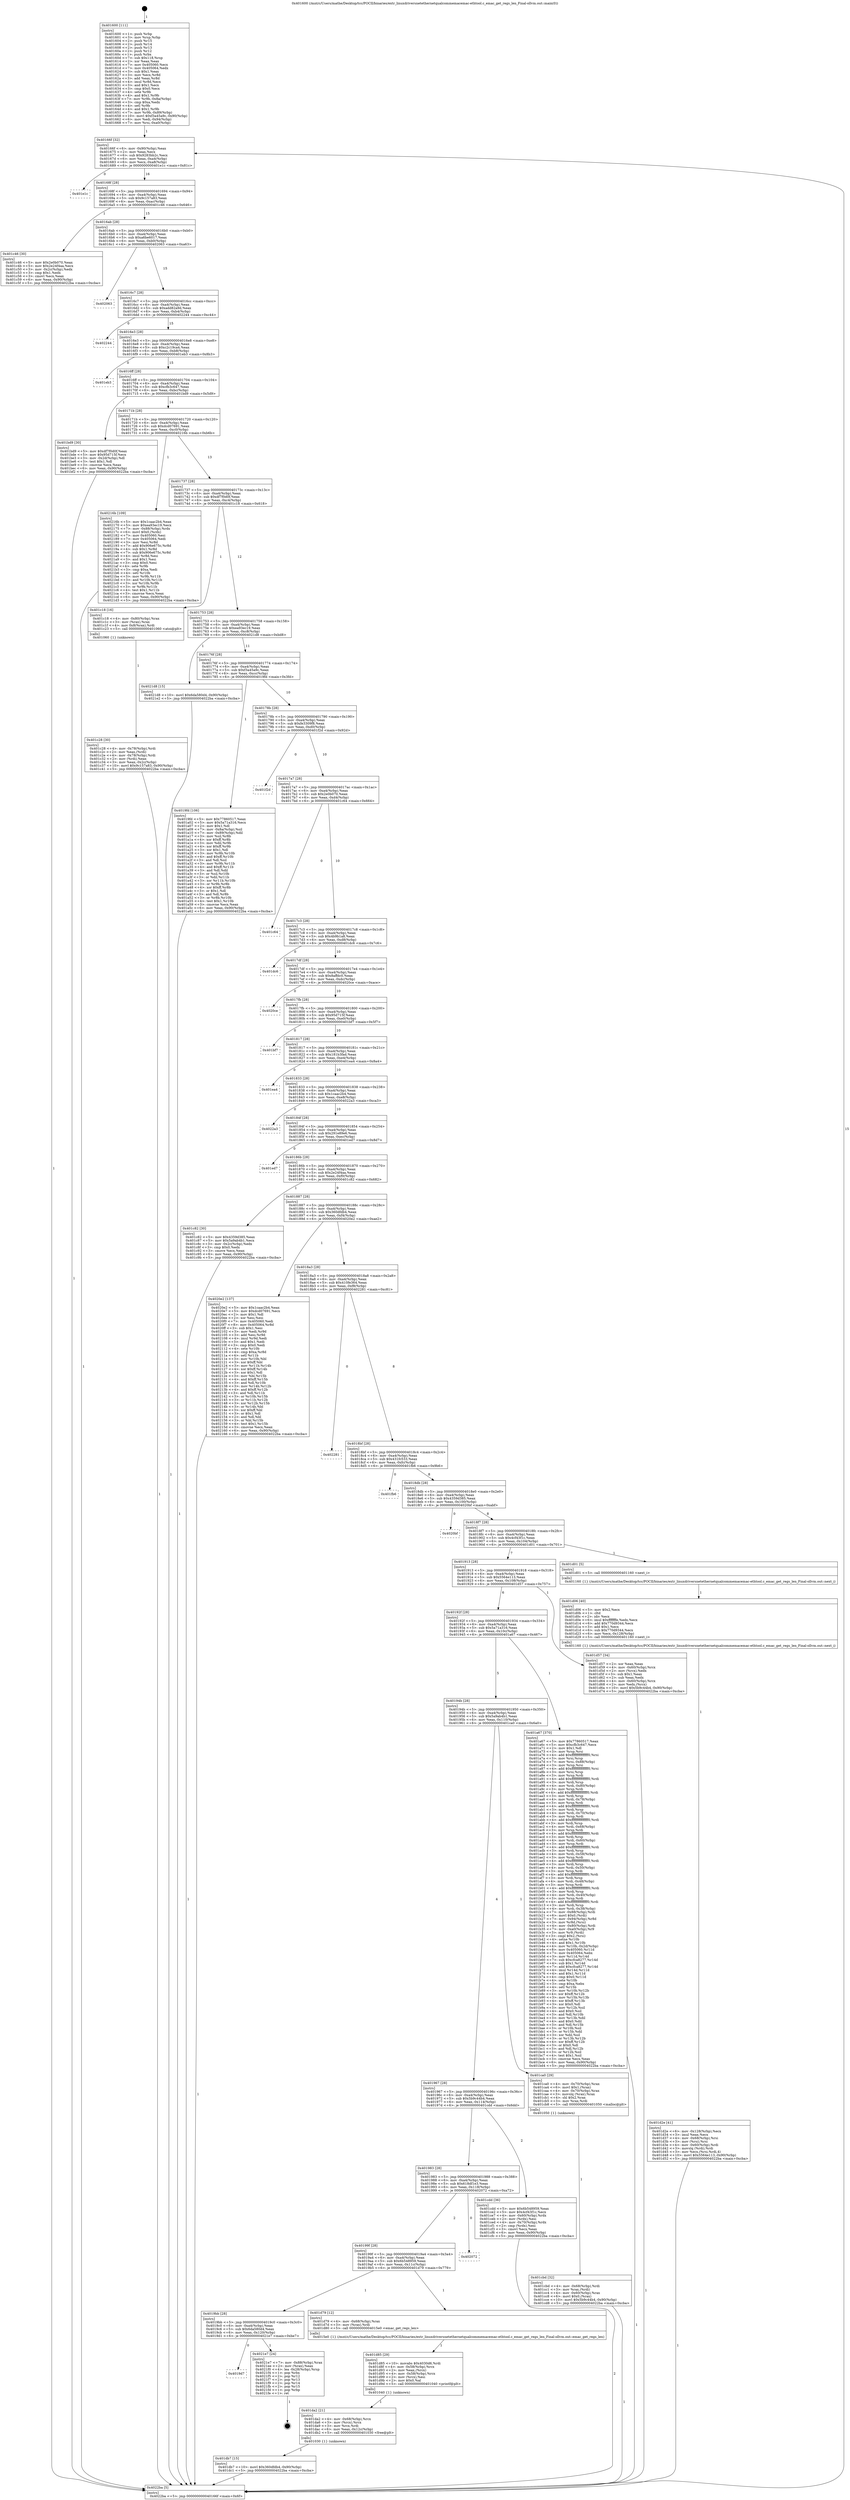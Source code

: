 digraph "0x401600" {
  label = "0x401600 (/mnt/c/Users/mathe/Desktop/tcc/POCII/binaries/extr_linuxdriversnetethernetqualcommemacemac-ethtool.c_emac_get_regs_len_Final-ollvm.out::main(0))"
  labelloc = "t"
  node[shape=record]

  Entry [label="",width=0.3,height=0.3,shape=circle,fillcolor=black,style=filled]
  "0x40166f" [label="{
     0x40166f [32]\l
     | [instrs]\l
     &nbsp;&nbsp;0x40166f \<+6\>: mov -0x90(%rbp),%eax\l
     &nbsp;&nbsp;0x401675 \<+2\>: mov %eax,%ecx\l
     &nbsp;&nbsp;0x401677 \<+6\>: sub $0x9283bb2c,%ecx\l
     &nbsp;&nbsp;0x40167d \<+6\>: mov %eax,-0xa4(%rbp)\l
     &nbsp;&nbsp;0x401683 \<+6\>: mov %ecx,-0xa8(%rbp)\l
     &nbsp;&nbsp;0x401689 \<+6\>: je 0000000000401e1c \<main+0x81c\>\l
  }"]
  "0x401e1c" [label="{
     0x401e1c\l
  }", style=dashed]
  "0x40168f" [label="{
     0x40168f [28]\l
     | [instrs]\l
     &nbsp;&nbsp;0x40168f \<+5\>: jmp 0000000000401694 \<main+0x94\>\l
     &nbsp;&nbsp;0x401694 \<+6\>: mov -0xa4(%rbp),%eax\l
     &nbsp;&nbsp;0x40169a \<+5\>: sub $0x9c157a83,%eax\l
     &nbsp;&nbsp;0x40169f \<+6\>: mov %eax,-0xac(%rbp)\l
     &nbsp;&nbsp;0x4016a5 \<+6\>: je 0000000000401c46 \<main+0x646\>\l
  }"]
  Exit [label="",width=0.3,height=0.3,shape=circle,fillcolor=black,style=filled,peripheries=2]
  "0x401c46" [label="{
     0x401c46 [30]\l
     | [instrs]\l
     &nbsp;&nbsp;0x401c46 \<+5\>: mov $0x2e0b070,%eax\l
     &nbsp;&nbsp;0x401c4b \<+5\>: mov $0x2e24f4aa,%ecx\l
     &nbsp;&nbsp;0x401c50 \<+3\>: mov -0x2c(%rbp),%edx\l
     &nbsp;&nbsp;0x401c53 \<+3\>: cmp $0x1,%edx\l
     &nbsp;&nbsp;0x401c56 \<+3\>: cmovl %ecx,%eax\l
     &nbsp;&nbsp;0x401c59 \<+6\>: mov %eax,-0x90(%rbp)\l
     &nbsp;&nbsp;0x401c5f \<+5\>: jmp 00000000004022ba \<main+0xcba\>\l
  }"]
  "0x4016ab" [label="{
     0x4016ab [28]\l
     | [instrs]\l
     &nbsp;&nbsp;0x4016ab \<+5\>: jmp 00000000004016b0 \<main+0xb0\>\l
     &nbsp;&nbsp;0x4016b0 \<+6\>: mov -0xa4(%rbp),%eax\l
     &nbsp;&nbsp;0x4016b6 \<+5\>: sub $0xa6be6017,%eax\l
     &nbsp;&nbsp;0x4016bb \<+6\>: mov %eax,-0xb0(%rbp)\l
     &nbsp;&nbsp;0x4016c1 \<+6\>: je 0000000000402063 \<main+0xa63\>\l
  }"]
  "0x4019d7" [label="{
     0x4019d7\l
  }", style=dashed]
  "0x402063" [label="{
     0x402063\l
  }", style=dashed]
  "0x4016c7" [label="{
     0x4016c7 [28]\l
     | [instrs]\l
     &nbsp;&nbsp;0x4016c7 \<+5\>: jmp 00000000004016cc \<main+0xcc\>\l
     &nbsp;&nbsp;0x4016cc \<+6\>: mov -0xa4(%rbp),%eax\l
     &nbsp;&nbsp;0x4016d2 \<+5\>: sub $0xadd82a9d,%eax\l
     &nbsp;&nbsp;0x4016d7 \<+6\>: mov %eax,-0xb4(%rbp)\l
     &nbsp;&nbsp;0x4016dd \<+6\>: je 0000000000402244 \<main+0xc44\>\l
  }"]
  "0x4021e7" [label="{
     0x4021e7 [24]\l
     | [instrs]\l
     &nbsp;&nbsp;0x4021e7 \<+7\>: mov -0x88(%rbp),%rax\l
     &nbsp;&nbsp;0x4021ee \<+2\>: mov (%rax),%eax\l
     &nbsp;&nbsp;0x4021f0 \<+4\>: lea -0x28(%rbp),%rsp\l
     &nbsp;&nbsp;0x4021f4 \<+1\>: pop %rbx\l
     &nbsp;&nbsp;0x4021f5 \<+2\>: pop %r12\l
     &nbsp;&nbsp;0x4021f7 \<+2\>: pop %r13\l
     &nbsp;&nbsp;0x4021f9 \<+2\>: pop %r14\l
     &nbsp;&nbsp;0x4021fb \<+2\>: pop %r15\l
     &nbsp;&nbsp;0x4021fd \<+1\>: pop %rbp\l
     &nbsp;&nbsp;0x4021fe \<+1\>: ret\l
  }"]
  "0x402244" [label="{
     0x402244\l
  }", style=dashed]
  "0x4016e3" [label="{
     0x4016e3 [28]\l
     | [instrs]\l
     &nbsp;&nbsp;0x4016e3 \<+5\>: jmp 00000000004016e8 \<main+0xe8\>\l
     &nbsp;&nbsp;0x4016e8 \<+6\>: mov -0xa4(%rbp),%eax\l
     &nbsp;&nbsp;0x4016ee \<+5\>: sub $0xc2c19ca4,%eax\l
     &nbsp;&nbsp;0x4016f3 \<+6\>: mov %eax,-0xb8(%rbp)\l
     &nbsp;&nbsp;0x4016f9 \<+6\>: je 0000000000401eb3 \<main+0x8b3\>\l
  }"]
  "0x401db7" [label="{
     0x401db7 [15]\l
     | [instrs]\l
     &nbsp;&nbsp;0x401db7 \<+10\>: movl $0x360dfdb4,-0x90(%rbp)\l
     &nbsp;&nbsp;0x401dc1 \<+5\>: jmp 00000000004022ba \<main+0xcba\>\l
  }"]
  "0x401eb3" [label="{
     0x401eb3\l
  }", style=dashed]
  "0x4016ff" [label="{
     0x4016ff [28]\l
     | [instrs]\l
     &nbsp;&nbsp;0x4016ff \<+5\>: jmp 0000000000401704 \<main+0x104\>\l
     &nbsp;&nbsp;0x401704 \<+6\>: mov -0xa4(%rbp),%eax\l
     &nbsp;&nbsp;0x40170a \<+5\>: sub $0xcfb3c647,%eax\l
     &nbsp;&nbsp;0x40170f \<+6\>: mov %eax,-0xbc(%rbp)\l
     &nbsp;&nbsp;0x401715 \<+6\>: je 0000000000401bd9 \<main+0x5d9\>\l
  }"]
  "0x401da2" [label="{
     0x401da2 [21]\l
     | [instrs]\l
     &nbsp;&nbsp;0x401da2 \<+4\>: mov -0x68(%rbp),%rcx\l
     &nbsp;&nbsp;0x401da6 \<+3\>: mov (%rcx),%rcx\l
     &nbsp;&nbsp;0x401da9 \<+3\>: mov %rcx,%rdi\l
     &nbsp;&nbsp;0x401dac \<+6\>: mov %eax,-0x12c(%rbp)\l
     &nbsp;&nbsp;0x401db2 \<+5\>: call 0000000000401030 \<free@plt\>\l
     | [calls]\l
     &nbsp;&nbsp;0x401030 \{1\} (unknown)\l
  }"]
  "0x401bd9" [label="{
     0x401bd9 [30]\l
     | [instrs]\l
     &nbsp;&nbsp;0x401bd9 \<+5\>: mov $0xdf7f0d0f,%eax\l
     &nbsp;&nbsp;0x401bde \<+5\>: mov $0x95d715f,%ecx\l
     &nbsp;&nbsp;0x401be3 \<+3\>: mov -0x2d(%rbp),%dl\l
     &nbsp;&nbsp;0x401be6 \<+3\>: test $0x1,%dl\l
     &nbsp;&nbsp;0x401be9 \<+3\>: cmovne %ecx,%eax\l
     &nbsp;&nbsp;0x401bec \<+6\>: mov %eax,-0x90(%rbp)\l
     &nbsp;&nbsp;0x401bf2 \<+5\>: jmp 00000000004022ba \<main+0xcba\>\l
  }"]
  "0x40171b" [label="{
     0x40171b [28]\l
     | [instrs]\l
     &nbsp;&nbsp;0x40171b \<+5\>: jmp 0000000000401720 \<main+0x120\>\l
     &nbsp;&nbsp;0x401720 \<+6\>: mov -0xa4(%rbp),%eax\l
     &nbsp;&nbsp;0x401726 \<+5\>: sub $0xdcd07691,%eax\l
     &nbsp;&nbsp;0x40172b \<+6\>: mov %eax,-0xc0(%rbp)\l
     &nbsp;&nbsp;0x401731 \<+6\>: je 000000000040216b \<main+0xb6b\>\l
  }"]
  "0x401d85" [label="{
     0x401d85 [29]\l
     | [instrs]\l
     &nbsp;&nbsp;0x401d85 \<+10\>: movabs $0x4030d6,%rdi\l
     &nbsp;&nbsp;0x401d8f \<+4\>: mov -0x58(%rbp),%rcx\l
     &nbsp;&nbsp;0x401d93 \<+2\>: mov %eax,(%rcx)\l
     &nbsp;&nbsp;0x401d95 \<+4\>: mov -0x58(%rbp),%rcx\l
     &nbsp;&nbsp;0x401d99 \<+2\>: mov (%rcx),%esi\l
     &nbsp;&nbsp;0x401d9b \<+2\>: mov $0x0,%al\l
     &nbsp;&nbsp;0x401d9d \<+5\>: call 0000000000401040 \<printf@plt\>\l
     | [calls]\l
     &nbsp;&nbsp;0x401040 \{1\} (unknown)\l
  }"]
  "0x40216b" [label="{
     0x40216b [109]\l
     | [instrs]\l
     &nbsp;&nbsp;0x40216b \<+5\>: mov $0x1caac2b4,%eax\l
     &nbsp;&nbsp;0x402170 \<+5\>: mov $0xea93ec19,%ecx\l
     &nbsp;&nbsp;0x402175 \<+7\>: mov -0x88(%rbp),%rdx\l
     &nbsp;&nbsp;0x40217c \<+6\>: movl $0x0,(%rdx)\l
     &nbsp;&nbsp;0x402182 \<+7\>: mov 0x405060,%esi\l
     &nbsp;&nbsp;0x402189 \<+7\>: mov 0x405064,%edi\l
     &nbsp;&nbsp;0x402190 \<+3\>: mov %esi,%r8d\l
     &nbsp;&nbsp;0x402193 \<+7\>: add $0x906e675c,%r8d\l
     &nbsp;&nbsp;0x40219a \<+4\>: sub $0x1,%r8d\l
     &nbsp;&nbsp;0x40219e \<+7\>: sub $0x906e675c,%r8d\l
     &nbsp;&nbsp;0x4021a5 \<+4\>: imul %r8d,%esi\l
     &nbsp;&nbsp;0x4021a9 \<+3\>: and $0x1,%esi\l
     &nbsp;&nbsp;0x4021ac \<+3\>: cmp $0x0,%esi\l
     &nbsp;&nbsp;0x4021af \<+4\>: sete %r9b\l
     &nbsp;&nbsp;0x4021b3 \<+3\>: cmp $0xa,%edi\l
     &nbsp;&nbsp;0x4021b6 \<+4\>: setl %r10b\l
     &nbsp;&nbsp;0x4021ba \<+3\>: mov %r9b,%r11b\l
     &nbsp;&nbsp;0x4021bd \<+3\>: and %r10b,%r11b\l
     &nbsp;&nbsp;0x4021c0 \<+3\>: xor %r10b,%r9b\l
     &nbsp;&nbsp;0x4021c3 \<+3\>: or %r9b,%r11b\l
     &nbsp;&nbsp;0x4021c6 \<+4\>: test $0x1,%r11b\l
     &nbsp;&nbsp;0x4021ca \<+3\>: cmovne %ecx,%eax\l
     &nbsp;&nbsp;0x4021cd \<+6\>: mov %eax,-0x90(%rbp)\l
     &nbsp;&nbsp;0x4021d3 \<+5\>: jmp 00000000004022ba \<main+0xcba\>\l
  }"]
  "0x401737" [label="{
     0x401737 [28]\l
     | [instrs]\l
     &nbsp;&nbsp;0x401737 \<+5\>: jmp 000000000040173c \<main+0x13c\>\l
     &nbsp;&nbsp;0x40173c \<+6\>: mov -0xa4(%rbp),%eax\l
     &nbsp;&nbsp;0x401742 \<+5\>: sub $0xdf7f0d0f,%eax\l
     &nbsp;&nbsp;0x401747 \<+6\>: mov %eax,-0xc4(%rbp)\l
     &nbsp;&nbsp;0x40174d \<+6\>: je 0000000000401c18 \<main+0x618\>\l
  }"]
  "0x4019bb" [label="{
     0x4019bb [28]\l
     | [instrs]\l
     &nbsp;&nbsp;0x4019bb \<+5\>: jmp 00000000004019c0 \<main+0x3c0\>\l
     &nbsp;&nbsp;0x4019c0 \<+6\>: mov -0xa4(%rbp),%eax\l
     &nbsp;&nbsp;0x4019c6 \<+5\>: sub $0x6da580d4,%eax\l
     &nbsp;&nbsp;0x4019cb \<+6\>: mov %eax,-0x120(%rbp)\l
     &nbsp;&nbsp;0x4019d1 \<+6\>: je 00000000004021e7 \<main+0xbe7\>\l
  }"]
  "0x401c18" [label="{
     0x401c18 [16]\l
     | [instrs]\l
     &nbsp;&nbsp;0x401c18 \<+4\>: mov -0x80(%rbp),%rax\l
     &nbsp;&nbsp;0x401c1c \<+3\>: mov (%rax),%rax\l
     &nbsp;&nbsp;0x401c1f \<+4\>: mov 0x8(%rax),%rdi\l
     &nbsp;&nbsp;0x401c23 \<+5\>: call 0000000000401060 \<atoi@plt\>\l
     | [calls]\l
     &nbsp;&nbsp;0x401060 \{1\} (unknown)\l
  }"]
  "0x401753" [label="{
     0x401753 [28]\l
     | [instrs]\l
     &nbsp;&nbsp;0x401753 \<+5\>: jmp 0000000000401758 \<main+0x158\>\l
     &nbsp;&nbsp;0x401758 \<+6\>: mov -0xa4(%rbp),%eax\l
     &nbsp;&nbsp;0x40175e \<+5\>: sub $0xea93ec19,%eax\l
     &nbsp;&nbsp;0x401763 \<+6\>: mov %eax,-0xc8(%rbp)\l
     &nbsp;&nbsp;0x401769 \<+6\>: je 00000000004021d8 \<main+0xbd8\>\l
  }"]
  "0x401d79" [label="{
     0x401d79 [12]\l
     | [instrs]\l
     &nbsp;&nbsp;0x401d79 \<+4\>: mov -0x68(%rbp),%rax\l
     &nbsp;&nbsp;0x401d7d \<+3\>: mov (%rax),%rdi\l
     &nbsp;&nbsp;0x401d80 \<+5\>: call 00000000004015e0 \<emac_get_regs_len\>\l
     | [calls]\l
     &nbsp;&nbsp;0x4015e0 \{1\} (/mnt/c/Users/mathe/Desktop/tcc/POCII/binaries/extr_linuxdriversnetethernetqualcommemacemac-ethtool.c_emac_get_regs_len_Final-ollvm.out::emac_get_regs_len)\l
  }"]
  "0x4021d8" [label="{
     0x4021d8 [15]\l
     | [instrs]\l
     &nbsp;&nbsp;0x4021d8 \<+10\>: movl $0x6da580d4,-0x90(%rbp)\l
     &nbsp;&nbsp;0x4021e2 \<+5\>: jmp 00000000004022ba \<main+0xcba\>\l
  }"]
  "0x40176f" [label="{
     0x40176f [28]\l
     | [instrs]\l
     &nbsp;&nbsp;0x40176f \<+5\>: jmp 0000000000401774 \<main+0x174\>\l
     &nbsp;&nbsp;0x401774 \<+6\>: mov -0xa4(%rbp),%eax\l
     &nbsp;&nbsp;0x40177a \<+5\>: sub $0xf3a45a9c,%eax\l
     &nbsp;&nbsp;0x40177f \<+6\>: mov %eax,-0xcc(%rbp)\l
     &nbsp;&nbsp;0x401785 \<+6\>: je 00000000004019fd \<main+0x3fd\>\l
  }"]
  "0x40199f" [label="{
     0x40199f [28]\l
     | [instrs]\l
     &nbsp;&nbsp;0x40199f \<+5\>: jmp 00000000004019a4 \<main+0x3a4\>\l
     &nbsp;&nbsp;0x4019a4 \<+6\>: mov -0xa4(%rbp),%eax\l
     &nbsp;&nbsp;0x4019aa \<+5\>: sub $0x6b548959,%eax\l
     &nbsp;&nbsp;0x4019af \<+6\>: mov %eax,-0x11c(%rbp)\l
     &nbsp;&nbsp;0x4019b5 \<+6\>: je 0000000000401d79 \<main+0x779\>\l
  }"]
  "0x4019fd" [label="{
     0x4019fd [106]\l
     | [instrs]\l
     &nbsp;&nbsp;0x4019fd \<+5\>: mov $0x77860517,%eax\l
     &nbsp;&nbsp;0x401a02 \<+5\>: mov $0x5a71a316,%ecx\l
     &nbsp;&nbsp;0x401a07 \<+2\>: mov $0x1,%dl\l
     &nbsp;&nbsp;0x401a09 \<+7\>: mov -0x8a(%rbp),%sil\l
     &nbsp;&nbsp;0x401a10 \<+7\>: mov -0x89(%rbp),%dil\l
     &nbsp;&nbsp;0x401a17 \<+3\>: mov %sil,%r8b\l
     &nbsp;&nbsp;0x401a1a \<+4\>: xor $0xff,%r8b\l
     &nbsp;&nbsp;0x401a1e \<+3\>: mov %dil,%r9b\l
     &nbsp;&nbsp;0x401a21 \<+4\>: xor $0xff,%r9b\l
     &nbsp;&nbsp;0x401a25 \<+3\>: xor $0x1,%dl\l
     &nbsp;&nbsp;0x401a28 \<+3\>: mov %r8b,%r10b\l
     &nbsp;&nbsp;0x401a2b \<+4\>: and $0xff,%r10b\l
     &nbsp;&nbsp;0x401a2f \<+3\>: and %dl,%sil\l
     &nbsp;&nbsp;0x401a32 \<+3\>: mov %r9b,%r11b\l
     &nbsp;&nbsp;0x401a35 \<+4\>: and $0xff,%r11b\l
     &nbsp;&nbsp;0x401a39 \<+3\>: and %dl,%dil\l
     &nbsp;&nbsp;0x401a3c \<+3\>: or %sil,%r10b\l
     &nbsp;&nbsp;0x401a3f \<+3\>: or %dil,%r11b\l
     &nbsp;&nbsp;0x401a42 \<+3\>: xor %r11b,%r10b\l
     &nbsp;&nbsp;0x401a45 \<+3\>: or %r9b,%r8b\l
     &nbsp;&nbsp;0x401a48 \<+4\>: xor $0xff,%r8b\l
     &nbsp;&nbsp;0x401a4c \<+3\>: or $0x1,%dl\l
     &nbsp;&nbsp;0x401a4f \<+3\>: and %dl,%r8b\l
     &nbsp;&nbsp;0x401a52 \<+3\>: or %r8b,%r10b\l
     &nbsp;&nbsp;0x401a55 \<+4\>: test $0x1,%r10b\l
     &nbsp;&nbsp;0x401a59 \<+3\>: cmovne %ecx,%eax\l
     &nbsp;&nbsp;0x401a5c \<+6\>: mov %eax,-0x90(%rbp)\l
     &nbsp;&nbsp;0x401a62 \<+5\>: jmp 00000000004022ba \<main+0xcba\>\l
  }"]
  "0x40178b" [label="{
     0x40178b [28]\l
     | [instrs]\l
     &nbsp;&nbsp;0x40178b \<+5\>: jmp 0000000000401790 \<main+0x190\>\l
     &nbsp;&nbsp;0x401790 \<+6\>: mov -0xa4(%rbp),%eax\l
     &nbsp;&nbsp;0x401796 \<+5\>: sub $0xfe3309f8,%eax\l
     &nbsp;&nbsp;0x40179b \<+6\>: mov %eax,-0xd0(%rbp)\l
     &nbsp;&nbsp;0x4017a1 \<+6\>: je 0000000000401f2d \<main+0x92d\>\l
  }"]
  "0x4022ba" [label="{
     0x4022ba [5]\l
     | [instrs]\l
     &nbsp;&nbsp;0x4022ba \<+5\>: jmp 000000000040166f \<main+0x6f\>\l
  }"]
  "0x401600" [label="{
     0x401600 [111]\l
     | [instrs]\l
     &nbsp;&nbsp;0x401600 \<+1\>: push %rbp\l
     &nbsp;&nbsp;0x401601 \<+3\>: mov %rsp,%rbp\l
     &nbsp;&nbsp;0x401604 \<+2\>: push %r15\l
     &nbsp;&nbsp;0x401606 \<+2\>: push %r14\l
     &nbsp;&nbsp;0x401608 \<+2\>: push %r13\l
     &nbsp;&nbsp;0x40160a \<+2\>: push %r12\l
     &nbsp;&nbsp;0x40160c \<+1\>: push %rbx\l
     &nbsp;&nbsp;0x40160d \<+7\>: sub $0x118,%rsp\l
     &nbsp;&nbsp;0x401614 \<+2\>: xor %eax,%eax\l
     &nbsp;&nbsp;0x401616 \<+7\>: mov 0x405060,%ecx\l
     &nbsp;&nbsp;0x40161d \<+7\>: mov 0x405064,%edx\l
     &nbsp;&nbsp;0x401624 \<+3\>: sub $0x1,%eax\l
     &nbsp;&nbsp;0x401627 \<+3\>: mov %ecx,%r8d\l
     &nbsp;&nbsp;0x40162a \<+3\>: add %eax,%r8d\l
     &nbsp;&nbsp;0x40162d \<+4\>: imul %r8d,%ecx\l
     &nbsp;&nbsp;0x401631 \<+3\>: and $0x1,%ecx\l
     &nbsp;&nbsp;0x401634 \<+3\>: cmp $0x0,%ecx\l
     &nbsp;&nbsp;0x401637 \<+4\>: sete %r9b\l
     &nbsp;&nbsp;0x40163b \<+4\>: and $0x1,%r9b\l
     &nbsp;&nbsp;0x40163f \<+7\>: mov %r9b,-0x8a(%rbp)\l
     &nbsp;&nbsp;0x401646 \<+3\>: cmp $0xa,%edx\l
     &nbsp;&nbsp;0x401649 \<+4\>: setl %r9b\l
     &nbsp;&nbsp;0x40164d \<+4\>: and $0x1,%r9b\l
     &nbsp;&nbsp;0x401651 \<+7\>: mov %r9b,-0x89(%rbp)\l
     &nbsp;&nbsp;0x401658 \<+10\>: movl $0xf3a45a9c,-0x90(%rbp)\l
     &nbsp;&nbsp;0x401662 \<+6\>: mov %edi,-0x94(%rbp)\l
     &nbsp;&nbsp;0x401668 \<+7\>: mov %rsi,-0xa0(%rbp)\l
  }"]
  "0x402072" [label="{
     0x402072\l
  }", style=dashed]
  "0x401f2d" [label="{
     0x401f2d\l
  }", style=dashed]
  "0x4017a7" [label="{
     0x4017a7 [28]\l
     | [instrs]\l
     &nbsp;&nbsp;0x4017a7 \<+5\>: jmp 00000000004017ac \<main+0x1ac\>\l
     &nbsp;&nbsp;0x4017ac \<+6\>: mov -0xa4(%rbp),%eax\l
     &nbsp;&nbsp;0x4017b2 \<+5\>: sub $0x2e0b070,%eax\l
     &nbsp;&nbsp;0x4017b7 \<+6\>: mov %eax,-0xd4(%rbp)\l
     &nbsp;&nbsp;0x4017bd \<+6\>: je 0000000000401c64 \<main+0x664\>\l
  }"]
  "0x401d2e" [label="{
     0x401d2e [41]\l
     | [instrs]\l
     &nbsp;&nbsp;0x401d2e \<+6\>: mov -0x128(%rbp),%ecx\l
     &nbsp;&nbsp;0x401d34 \<+3\>: imul %eax,%ecx\l
     &nbsp;&nbsp;0x401d37 \<+4\>: mov -0x68(%rbp),%rsi\l
     &nbsp;&nbsp;0x401d3b \<+3\>: mov (%rsi),%rsi\l
     &nbsp;&nbsp;0x401d3e \<+4\>: mov -0x60(%rbp),%rdi\l
     &nbsp;&nbsp;0x401d42 \<+3\>: movslq (%rdi),%rdi\l
     &nbsp;&nbsp;0x401d45 \<+3\>: mov %ecx,(%rsi,%rdi,4)\l
     &nbsp;&nbsp;0x401d48 \<+10\>: movl $0x5564e113,-0x90(%rbp)\l
     &nbsp;&nbsp;0x401d52 \<+5\>: jmp 00000000004022ba \<main+0xcba\>\l
  }"]
  "0x401c64" [label="{
     0x401c64\l
  }", style=dashed]
  "0x4017c3" [label="{
     0x4017c3 [28]\l
     | [instrs]\l
     &nbsp;&nbsp;0x4017c3 \<+5\>: jmp 00000000004017c8 \<main+0x1c8\>\l
     &nbsp;&nbsp;0x4017c8 \<+6\>: mov -0xa4(%rbp),%eax\l
     &nbsp;&nbsp;0x4017ce \<+5\>: sub $0x4b9b1a8,%eax\l
     &nbsp;&nbsp;0x4017d3 \<+6\>: mov %eax,-0xd8(%rbp)\l
     &nbsp;&nbsp;0x4017d9 \<+6\>: je 0000000000401dc6 \<main+0x7c6\>\l
  }"]
  "0x401d06" [label="{
     0x401d06 [40]\l
     | [instrs]\l
     &nbsp;&nbsp;0x401d06 \<+5\>: mov $0x2,%ecx\l
     &nbsp;&nbsp;0x401d0b \<+1\>: cltd\l
     &nbsp;&nbsp;0x401d0c \<+2\>: idiv %ecx\l
     &nbsp;&nbsp;0x401d0e \<+6\>: imul $0xfffffffe,%edx,%ecx\l
     &nbsp;&nbsp;0x401d14 \<+6\>: add $0x770d9344,%ecx\l
     &nbsp;&nbsp;0x401d1a \<+3\>: add $0x1,%ecx\l
     &nbsp;&nbsp;0x401d1d \<+6\>: sub $0x770d9344,%ecx\l
     &nbsp;&nbsp;0x401d23 \<+6\>: mov %ecx,-0x128(%rbp)\l
     &nbsp;&nbsp;0x401d29 \<+5\>: call 0000000000401160 \<next_i\>\l
     | [calls]\l
     &nbsp;&nbsp;0x401160 \{1\} (/mnt/c/Users/mathe/Desktop/tcc/POCII/binaries/extr_linuxdriversnetethernetqualcommemacemac-ethtool.c_emac_get_regs_len_Final-ollvm.out::next_i)\l
  }"]
  "0x401dc6" [label="{
     0x401dc6\l
  }", style=dashed]
  "0x4017df" [label="{
     0x4017df [28]\l
     | [instrs]\l
     &nbsp;&nbsp;0x4017df \<+5\>: jmp 00000000004017e4 \<main+0x1e4\>\l
     &nbsp;&nbsp;0x4017e4 \<+6\>: mov -0xa4(%rbp),%eax\l
     &nbsp;&nbsp;0x4017ea \<+5\>: sub $0x8affdc0,%eax\l
     &nbsp;&nbsp;0x4017ef \<+6\>: mov %eax,-0xdc(%rbp)\l
     &nbsp;&nbsp;0x4017f5 \<+6\>: je 00000000004020ce \<main+0xace\>\l
  }"]
  "0x401983" [label="{
     0x401983 [28]\l
     | [instrs]\l
     &nbsp;&nbsp;0x401983 \<+5\>: jmp 0000000000401988 \<main+0x388\>\l
     &nbsp;&nbsp;0x401988 \<+6\>: mov -0xa4(%rbp),%eax\l
     &nbsp;&nbsp;0x40198e \<+5\>: sub $0x618df1e3,%eax\l
     &nbsp;&nbsp;0x401993 \<+6\>: mov %eax,-0x118(%rbp)\l
     &nbsp;&nbsp;0x401999 \<+6\>: je 0000000000402072 \<main+0xa72\>\l
  }"]
  "0x4020ce" [label="{
     0x4020ce\l
  }", style=dashed]
  "0x4017fb" [label="{
     0x4017fb [28]\l
     | [instrs]\l
     &nbsp;&nbsp;0x4017fb \<+5\>: jmp 0000000000401800 \<main+0x200\>\l
     &nbsp;&nbsp;0x401800 \<+6\>: mov -0xa4(%rbp),%eax\l
     &nbsp;&nbsp;0x401806 \<+5\>: sub $0x95d715f,%eax\l
     &nbsp;&nbsp;0x40180b \<+6\>: mov %eax,-0xe0(%rbp)\l
     &nbsp;&nbsp;0x401811 \<+6\>: je 0000000000401bf7 \<main+0x5f7\>\l
  }"]
  "0x401cdd" [label="{
     0x401cdd [36]\l
     | [instrs]\l
     &nbsp;&nbsp;0x401cdd \<+5\>: mov $0x6b548959,%eax\l
     &nbsp;&nbsp;0x401ce2 \<+5\>: mov $0x4cf43f1c,%ecx\l
     &nbsp;&nbsp;0x401ce7 \<+4\>: mov -0x60(%rbp),%rdx\l
     &nbsp;&nbsp;0x401ceb \<+2\>: mov (%rdx),%esi\l
     &nbsp;&nbsp;0x401ced \<+4\>: mov -0x70(%rbp),%rdx\l
     &nbsp;&nbsp;0x401cf1 \<+2\>: cmp (%rdx),%esi\l
     &nbsp;&nbsp;0x401cf3 \<+3\>: cmovl %ecx,%eax\l
     &nbsp;&nbsp;0x401cf6 \<+6\>: mov %eax,-0x90(%rbp)\l
     &nbsp;&nbsp;0x401cfc \<+5\>: jmp 00000000004022ba \<main+0xcba\>\l
  }"]
  "0x401bf7" [label="{
     0x401bf7\l
  }", style=dashed]
  "0x401817" [label="{
     0x401817 [28]\l
     | [instrs]\l
     &nbsp;&nbsp;0x401817 \<+5\>: jmp 000000000040181c \<main+0x21c\>\l
     &nbsp;&nbsp;0x40181c \<+6\>: mov -0xa4(%rbp),%eax\l
     &nbsp;&nbsp;0x401822 \<+5\>: sub $0x181b3fad,%eax\l
     &nbsp;&nbsp;0x401827 \<+6\>: mov %eax,-0xe4(%rbp)\l
     &nbsp;&nbsp;0x40182d \<+6\>: je 0000000000401ea4 \<main+0x8a4\>\l
  }"]
  "0x401cbd" [label="{
     0x401cbd [32]\l
     | [instrs]\l
     &nbsp;&nbsp;0x401cbd \<+4\>: mov -0x68(%rbp),%rdi\l
     &nbsp;&nbsp;0x401cc1 \<+3\>: mov %rax,(%rdi)\l
     &nbsp;&nbsp;0x401cc4 \<+4\>: mov -0x60(%rbp),%rax\l
     &nbsp;&nbsp;0x401cc8 \<+6\>: movl $0x0,(%rax)\l
     &nbsp;&nbsp;0x401cce \<+10\>: movl $0x5b9c44b4,-0x90(%rbp)\l
     &nbsp;&nbsp;0x401cd8 \<+5\>: jmp 00000000004022ba \<main+0xcba\>\l
  }"]
  "0x401ea4" [label="{
     0x401ea4\l
  }", style=dashed]
  "0x401833" [label="{
     0x401833 [28]\l
     | [instrs]\l
     &nbsp;&nbsp;0x401833 \<+5\>: jmp 0000000000401838 \<main+0x238\>\l
     &nbsp;&nbsp;0x401838 \<+6\>: mov -0xa4(%rbp),%eax\l
     &nbsp;&nbsp;0x40183e \<+5\>: sub $0x1caac2b4,%eax\l
     &nbsp;&nbsp;0x401843 \<+6\>: mov %eax,-0xe8(%rbp)\l
     &nbsp;&nbsp;0x401849 \<+6\>: je 00000000004022a3 \<main+0xca3\>\l
  }"]
  "0x401967" [label="{
     0x401967 [28]\l
     | [instrs]\l
     &nbsp;&nbsp;0x401967 \<+5\>: jmp 000000000040196c \<main+0x36c\>\l
     &nbsp;&nbsp;0x40196c \<+6\>: mov -0xa4(%rbp),%eax\l
     &nbsp;&nbsp;0x401972 \<+5\>: sub $0x5b9c44b4,%eax\l
     &nbsp;&nbsp;0x401977 \<+6\>: mov %eax,-0x114(%rbp)\l
     &nbsp;&nbsp;0x40197d \<+6\>: je 0000000000401cdd \<main+0x6dd\>\l
  }"]
  "0x4022a3" [label="{
     0x4022a3\l
  }", style=dashed]
  "0x40184f" [label="{
     0x40184f [28]\l
     | [instrs]\l
     &nbsp;&nbsp;0x40184f \<+5\>: jmp 0000000000401854 \<main+0x254\>\l
     &nbsp;&nbsp;0x401854 \<+6\>: mov -0xa4(%rbp),%eax\l
     &nbsp;&nbsp;0x40185a \<+5\>: sub $0x291e89e6,%eax\l
     &nbsp;&nbsp;0x40185f \<+6\>: mov %eax,-0xec(%rbp)\l
     &nbsp;&nbsp;0x401865 \<+6\>: je 0000000000401ed7 \<main+0x8d7\>\l
  }"]
  "0x401ca0" [label="{
     0x401ca0 [29]\l
     | [instrs]\l
     &nbsp;&nbsp;0x401ca0 \<+4\>: mov -0x70(%rbp),%rax\l
     &nbsp;&nbsp;0x401ca4 \<+6\>: movl $0x1,(%rax)\l
     &nbsp;&nbsp;0x401caa \<+4\>: mov -0x70(%rbp),%rax\l
     &nbsp;&nbsp;0x401cae \<+3\>: movslq (%rax),%rax\l
     &nbsp;&nbsp;0x401cb1 \<+4\>: shl $0x2,%rax\l
     &nbsp;&nbsp;0x401cb5 \<+3\>: mov %rax,%rdi\l
     &nbsp;&nbsp;0x401cb8 \<+5\>: call 0000000000401050 \<malloc@plt\>\l
     | [calls]\l
     &nbsp;&nbsp;0x401050 \{1\} (unknown)\l
  }"]
  "0x401ed7" [label="{
     0x401ed7\l
  }", style=dashed]
  "0x40186b" [label="{
     0x40186b [28]\l
     | [instrs]\l
     &nbsp;&nbsp;0x40186b \<+5\>: jmp 0000000000401870 \<main+0x270\>\l
     &nbsp;&nbsp;0x401870 \<+6\>: mov -0xa4(%rbp),%eax\l
     &nbsp;&nbsp;0x401876 \<+5\>: sub $0x2e24f4aa,%eax\l
     &nbsp;&nbsp;0x40187b \<+6\>: mov %eax,-0xf0(%rbp)\l
     &nbsp;&nbsp;0x401881 \<+6\>: je 0000000000401c82 \<main+0x682\>\l
  }"]
  "0x401c28" [label="{
     0x401c28 [30]\l
     | [instrs]\l
     &nbsp;&nbsp;0x401c28 \<+4\>: mov -0x78(%rbp),%rdi\l
     &nbsp;&nbsp;0x401c2c \<+2\>: mov %eax,(%rdi)\l
     &nbsp;&nbsp;0x401c2e \<+4\>: mov -0x78(%rbp),%rdi\l
     &nbsp;&nbsp;0x401c32 \<+2\>: mov (%rdi),%eax\l
     &nbsp;&nbsp;0x401c34 \<+3\>: mov %eax,-0x2c(%rbp)\l
     &nbsp;&nbsp;0x401c37 \<+10\>: movl $0x9c157a83,-0x90(%rbp)\l
     &nbsp;&nbsp;0x401c41 \<+5\>: jmp 00000000004022ba \<main+0xcba\>\l
  }"]
  "0x401c82" [label="{
     0x401c82 [30]\l
     | [instrs]\l
     &nbsp;&nbsp;0x401c82 \<+5\>: mov $0x4359d385,%eax\l
     &nbsp;&nbsp;0x401c87 \<+5\>: mov $0x5a9ab4b1,%ecx\l
     &nbsp;&nbsp;0x401c8c \<+3\>: mov -0x2c(%rbp),%edx\l
     &nbsp;&nbsp;0x401c8f \<+3\>: cmp $0x0,%edx\l
     &nbsp;&nbsp;0x401c92 \<+3\>: cmove %ecx,%eax\l
     &nbsp;&nbsp;0x401c95 \<+6\>: mov %eax,-0x90(%rbp)\l
     &nbsp;&nbsp;0x401c9b \<+5\>: jmp 00000000004022ba \<main+0xcba\>\l
  }"]
  "0x401887" [label="{
     0x401887 [28]\l
     | [instrs]\l
     &nbsp;&nbsp;0x401887 \<+5\>: jmp 000000000040188c \<main+0x28c\>\l
     &nbsp;&nbsp;0x40188c \<+6\>: mov -0xa4(%rbp),%eax\l
     &nbsp;&nbsp;0x401892 \<+5\>: sub $0x360dfdb4,%eax\l
     &nbsp;&nbsp;0x401897 \<+6\>: mov %eax,-0xf4(%rbp)\l
     &nbsp;&nbsp;0x40189d \<+6\>: je 00000000004020e2 \<main+0xae2\>\l
  }"]
  "0x40194b" [label="{
     0x40194b [28]\l
     | [instrs]\l
     &nbsp;&nbsp;0x40194b \<+5\>: jmp 0000000000401950 \<main+0x350\>\l
     &nbsp;&nbsp;0x401950 \<+6\>: mov -0xa4(%rbp),%eax\l
     &nbsp;&nbsp;0x401956 \<+5\>: sub $0x5a9ab4b1,%eax\l
     &nbsp;&nbsp;0x40195b \<+6\>: mov %eax,-0x110(%rbp)\l
     &nbsp;&nbsp;0x401961 \<+6\>: je 0000000000401ca0 \<main+0x6a0\>\l
  }"]
  "0x4020e2" [label="{
     0x4020e2 [137]\l
     | [instrs]\l
     &nbsp;&nbsp;0x4020e2 \<+5\>: mov $0x1caac2b4,%eax\l
     &nbsp;&nbsp;0x4020e7 \<+5\>: mov $0xdcd07691,%ecx\l
     &nbsp;&nbsp;0x4020ec \<+2\>: mov $0x1,%dl\l
     &nbsp;&nbsp;0x4020ee \<+2\>: xor %esi,%esi\l
     &nbsp;&nbsp;0x4020f0 \<+7\>: mov 0x405060,%edi\l
     &nbsp;&nbsp;0x4020f7 \<+8\>: mov 0x405064,%r8d\l
     &nbsp;&nbsp;0x4020ff \<+3\>: sub $0x1,%esi\l
     &nbsp;&nbsp;0x402102 \<+3\>: mov %edi,%r9d\l
     &nbsp;&nbsp;0x402105 \<+3\>: add %esi,%r9d\l
     &nbsp;&nbsp;0x402108 \<+4\>: imul %r9d,%edi\l
     &nbsp;&nbsp;0x40210c \<+3\>: and $0x1,%edi\l
     &nbsp;&nbsp;0x40210f \<+3\>: cmp $0x0,%edi\l
     &nbsp;&nbsp;0x402112 \<+4\>: sete %r10b\l
     &nbsp;&nbsp;0x402116 \<+4\>: cmp $0xa,%r8d\l
     &nbsp;&nbsp;0x40211a \<+4\>: setl %r11b\l
     &nbsp;&nbsp;0x40211e \<+3\>: mov %r10b,%bl\l
     &nbsp;&nbsp;0x402121 \<+3\>: xor $0xff,%bl\l
     &nbsp;&nbsp;0x402124 \<+3\>: mov %r11b,%r14b\l
     &nbsp;&nbsp;0x402127 \<+4\>: xor $0xff,%r14b\l
     &nbsp;&nbsp;0x40212b \<+3\>: xor $0x1,%dl\l
     &nbsp;&nbsp;0x40212e \<+3\>: mov %bl,%r15b\l
     &nbsp;&nbsp;0x402131 \<+4\>: and $0xff,%r15b\l
     &nbsp;&nbsp;0x402135 \<+3\>: and %dl,%r10b\l
     &nbsp;&nbsp;0x402138 \<+3\>: mov %r14b,%r12b\l
     &nbsp;&nbsp;0x40213b \<+4\>: and $0xff,%r12b\l
     &nbsp;&nbsp;0x40213f \<+3\>: and %dl,%r11b\l
     &nbsp;&nbsp;0x402142 \<+3\>: or %r10b,%r15b\l
     &nbsp;&nbsp;0x402145 \<+3\>: or %r11b,%r12b\l
     &nbsp;&nbsp;0x402148 \<+3\>: xor %r12b,%r15b\l
     &nbsp;&nbsp;0x40214b \<+3\>: or %r14b,%bl\l
     &nbsp;&nbsp;0x40214e \<+3\>: xor $0xff,%bl\l
     &nbsp;&nbsp;0x402151 \<+3\>: or $0x1,%dl\l
     &nbsp;&nbsp;0x402154 \<+2\>: and %dl,%bl\l
     &nbsp;&nbsp;0x402156 \<+3\>: or %bl,%r15b\l
     &nbsp;&nbsp;0x402159 \<+4\>: test $0x1,%r15b\l
     &nbsp;&nbsp;0x40215d \<+3\>: cmovne %ecx,%eax\l
     &nbsp;&nbsp;0x402160 \<+6\>: mov %eax,-0x90(%rbp)\l
     &nbsp;&nbsp;0x402166 \<+5\>: jmp 00000000004022ba \<main+0xcba\>\l
  }"]
  "0x4018a3" [label="{
     0x4018a3 [28]\l
     | [instrs]\l
     &nbsp;&nbsp;0x4018a3 \<+5\>: jmp 00000000004018a8 \<main+0x2a8\>\l
     &nbsp;&nbsp;0x4018a8 \<+6\>: mov -0xa4(%rbp),%eax\l
     &nbsp;&nbsp;0x4018ae \<+5\>: sub $0x410fe364,%eax\l
     &nbsp;&nbsp;0x4018b3 \<+6\>: mov %eax,-0xf8(%rbp)\l
     &nbsp;&nbsp;0x4018b9 \<+6\>: je 0000000000402281 \<main+0xc81\>\l
  }"]
  "0x401a67" [label="{
     0x401a67 [370]\l
     | [instrs]\l
     &nbsp;&nbsp;0x401a67 \<+5\>: mov $0x77860517,%eax\l
     &nbsp;&nbsp;0x401a6c \<+5\>: mov $0xcfb3c647,%ecx\l
     &nbsp;&nbsp;0x401a71 \<+2\>: mov $0x1,%dl\l
     &nbsp;&nbsp;0x401a73 \<+3\>: mov %rsp,%rsi\l
     &nbsp;&nbsp;0x401a76 \<+4\>: add $0xfffffffffffffff0,%rsi\l
     &nbsp;&nbsp;0x401a7a \<+3\>: mov %rsi,%rsp\l
     &nbsp;&nbsp;0x401a7d \<+7\>: mov %rsi,-0x88(%rbp)\l
     &nbsp;&nbsp;0x401a84 \<+3\>: mov %rsp,%rsi\l
     &nbsp;&nbsp;0x401a87 \<+4\>: add $0xfffffffffffffff0,%rsi\l
     &nbsp;&nbsp;0x401a8b \<+3\>: mov %rsi,%rsp\l
     &nbsp;&nbsp;0x401a8e \<+3\>: mov %rsp,%rdi\l
     &nbsp;&nbsp;0x401a91 \<+4\>: add $0xfffffffffffffff0,%rdi\l
     &nbsp;&nbsp;0x401a95 \<+3\>: mov %rdi,%rsp\l
     &nbsp;&nbsp;0x401a98 \<+4\>: mov %rdi,-0x80(%rbp)\l
     &nbsp;&nbsp;0x401a9c \<+3\>: mov %rsp,%rdi\l
     &nbsp;&nbsp;0x401a9f \<+4\>: add $0xfffffffffffffff0,%rdi\l
     &nbsp;&nbsp;0x401aa3 \<+3\>: mov %rdi,%rsp\l
     &nbsp;&nbsp;0x401aa6 \<+4\>: mov %rdi,-0x78(%rbp)\l
     &nbsp;&nbsp;0x401aaa \<+3\>: mov %rsp,%rdi\l
     &nbsp;&nbsp;0x401aad \<+4\>: add $0xfffffffffffffff0,%rdi\l
     &nbsp;&nbsp;0x401ab1 \<+3\>: mov %rdi,%rsp\l
     &nbsp;&nbsp;0x401ab4 \<+4\>: mov %rdi,-0x70(%rbp)\l
     &nbsp;&nbsp;0x401ab8 \<+3\>: mov %rsp,%rdi\l
     &nbsp;&nbsp;0x401abb \<+4\>: add $0xfffffffffffffff0,%rdi\l
     &nbsp;&nbsp;0x401abf \<+3\>: mov %rdi,%rsp\l
     &nbsp;&nbsp;0x401ac2 \<+4\>: mov %rdi,-0x68(%rbp)\l
     &nbsp;&nbsp;0x401ac6 \<+3\>: mov %rsp,%rdi\l
     &nbsp;&nbsp;0x401ac9 \<+4\>: add $0xfffffffffffffff0,%rdi\l
     &nbsp;&nbsp;0x401acd \<+3\>: mov %rdi,%rsp\l
     &nbsp;&nbsp;0x401ad0 \<+4\>: mov %rdi,-0x60(%rbp)\l
     &nbsp;&nbsp;0x401ad4 \<+3\>: mov %rsp,%rdi\l
     &nbsp;&nbsp;0x401ad7 \<+4\>: add $0xfffffffffffffff0,%rdi\l
     &nbsp;&nbsp;0x401adb \<+3\>: mov %rdi,%rsp\l
     &nbsp;&nbsp;0x401ade \<+4\>: mov %rdi,-0x58(%rbp)\l
     &nbsp;&nbsp;0x401ae2 \<+3\>: mov %rsp,%rdi\l
     &nbsp;&nbsp;0x401ae5 \<+4\>: add $0xfffffffffffffff0,%rdi\l
     &nbsp;&nbsp;0x401ae9 \<+3\>: mov %rdi,%rsp\l
     &nbsp;&nbsp;0x401aec \<+4\>: mov %rdi,-0x50(%rbp)\l
     &nbsp;&nbsp;0x401af0 \<+3\>: mov %rsp,%rdi\l
     &nbsp;&nbsp;0x401af3 \<+4\>: add $0xfffffffffffffff0,%rdi\l
     &nbsp;&nbsp;0x401af7 \<+3\>: mov %rdi,%rsp\l
     &nbsp;&nbsp;0x401afa \<+4\>: mov %rdi,-0x48(%rbp)\l
     &nbsp;&nbsp;0x401afe \<+3\>: mov %rsp,%rdi\l
     &nbsp;&nbsp;0x401b01 \<+4\>: add $0xfffffffffffffff0,%rdi\l
     &nbsp;&nbsp;0x401b05 \<+3\>: mov %rdi,%rsp\l
     &nbsp;&nbsp;0x401b08 \<+4\>: mov %rdi,-0x40(%rbp)\l
     &nbsp;&nbsp;0x401b0c \<+3\>: mov %rsp,%rdi\l
     &nbsp;&nbsp;0x401b0f \<+4\>: add $0xfffffffffffffff0,%rdi\l
     &nbsp;&nbsp;0x401b13 \<+3\>: mov %rdi,%rsp\l
     &nbsp;&nbsp;0x401b16 \<+4\>: mov %rdi,-0x38(%rbp)\l
     &nbsp;&nbsp;0x401b1a \<+7\>: mov -0x88(%rbp),%rdi\l
     &nbsp;&nbsp;0x401b21 \<+6\>: movl $0x0,(%rdi)\l
     &nbsp;&nbsp;0x401b27 \<+7\>: mov -0x94(%rbp),%r8d\l
     &nbsp;&nbsp;0x401b2e \<+3\>: mov %r8d,(%rsi)\l
     &nbsp;&nbsp;0x401b31 \<+4\>: mov -0x80(%rbp),%rdi\l
     &nbsp;&nbsp;0x401b35 \<+7\>: mov -0xa0(%rbp),%r9\l
     &nbsp;&nbsp;0x401b3c \<+3\>: mov %r9,(%rdi)\l
     &nbsp;&nbsp;0x401b3f \<+3\>: cmpl $0x2,(%rsi)\l
     &nbsp;&nbsp;0x401b42 \<+4\>: setne %r10b\l
     &nbsp;&nbsp;0x401b46 \<+4\>: and $0x1,%r10b\l
     &nbsp;&nbsp;0x401b4a \<+4\>: mov %r10b,-0x2d(%rbp)\l
     &nbsp;&nbsp;0x401b4e \<+8\>: mov 0x405060,%r11d\l
     &nbsp;&nbsp;0x401b56 \<+7\>: mov 0x405064,%ebx\l
     &nbsp;&nbsp;0x401b5d \<+3\>: mov %r11d,%r14d\l
     &nbsp;&nbsp;0x401b60 \<+7\>: sub $0xcfca8277,%r14d\l
     &nbsp;&nbsp;0x401b67 \<+4\>: sub $0x1,%r14d\l
     &nbsp;&nbsp;0x401b6b \<+7\>: add $0xcfca8277,%r14d\l
     &nbsp;&nbsp;0x401b72 \<+4\>: imul %r14d,%r11d\l
     &nbsp;&nbsp;0x401b76 \<+4\>: and $0x1,%r11d\l
     &nbsp;&nbsp;0x401b7a \<+4\>: cmp $0x0,%r11d\l
     &nbsp;&nbsp;0x401b7e \<+4\>: sete %r10b\l
     &nbsp;&nbsp;0x401b82 \<+3\>: cmp $0xa,%ebx\l
     &nbsp;&nbsp;0x401b85 \<+4\>: setl %r15b\l
     &nbsp;&nbsp;0x401b89 \<+3\>: mov %r10b,%r12b\l
     &nbsp;&nbsp;0x401b8c \<+4\>: xor $0xff,%r12b\l
     &nbsp;&nbsp;0x401b90 \<+3\>: mov %r15b,%r13b\l
     &nbsp;&nbsp;0x401b93 \<+4\>: xor $0xff,%r13b\l
     &nbsp;&nbsp;0x401b97 \<+3\>: xor $0x0,%dl\l
     &nbsp;&nbsp;0x401b9a \<+3\>: mov %r12b,%sil\l
     &nbsp;&nbsp;0x401b9d \<+4\>: and $0x0,%sil\l
     &nbsp;&nbsp;0x401ba1 \<+3\>: and %dl,%r10b\l
     &nbsp;&nbsp;0x401ba4 \<+3\>: mov %r13b,%dil\l
     &nbsp;&nbsp;0x401ba7 \<+4\>: and $0x0,%dil\l
     &nbsp;&nbsp;0x401bab \<+3\>: and %dl,%r15b\l
     &nbsp;&nbsp;0x401bae \<+3\>: or %r10b,%sil\l
     &nbsp;&nbsp;0x401bb1 \<+3\>: or %r15b,%dil\l
     &nbsp;&nbsp;0x401bb4 \<+3\>: xor %dil,%sil\l
     &nbsp;&nbsp;0x401bb7 \<+3\>: or %r13b,%r12b\l
     &nbsp;&nbsp;0x401bba \<+4\>: xor $0xff,%r12b\l
     &nbsp;&nbsp;0x401bbe \<+3\>: or $0x0,%dl\l
     &nbsp;&nbsp;0x401bc1 \<+3\>: and %dl,%r12b\l
     &nbsp;&nbsp;0x401bc4 \<+3\>: or %r12b,%sil\l
     &nbsp;&nbsp;0x401bc7 \<+4\>: test $0x1,%sil\l
     &nbsp;&nbsp;0x401bcb \<+3\>: cmovne %ecx,%eax\l
     &nbsp;&nbsp;0x401bce \<+6\>: mov %eax,-0x90(%rbp)\l
     &nbsp;&nbsp;0x401bd4 \<+5\>: jmp 00000000004022ba \<main+0xcba\>\l
  }"]
  "0x402281" [label="{
     0x402281\l
  }", style=dashed]
  "0x4018bf" [label="{
     0x4018bf [28]\l
     | [instrs]\l
     &nbsp;&nbsp;0x4018bf \<+5\>: jmp 00000000004018c4 \<main+0x2c4\>\l
     &nbsp;&nbsp;0x4018c4 \<+6\>: mov -0xa4(%rbp),%eax\l
     &nbsp;&nbsp;0x4018ca \<+5\>: sub $0x431fc533,%eax\l
     &nbsp;&nbsp;0x4018cf \<+6\>: mov %eax,-0xfc(%rbp)\l
     &nbsp;&nbsp;0x4018d5 \<+6\>: je 0000000000401fb6 \<main+0x9b6\>\l
  }"]
  "0x40192f" [label="{
     0x40192f [28]\l
     | [instrs]\l
     &nbsp;&nbsp;0x40192f \<+5\>: jmp 0000000000401934 \<main+0x334\>\l
     &nbsp;&nbsp;0x401934 \<+6\>: mov -0xa4(%rbp),%eax\l
     &nbsp;&nbsp;0x40193a \<+5\>: sub $0x5a71a316,%eax\l
     &nbsp;&nbsp;0x40193f \<+6\>: mov %eax,-0x10c(%rbp)\l
     &nbsp;&nbsp;0x401945 \<+6\>: je 0000000000401a67 \<main+0x467\>\l
  }"]
  "0x401fb6" [label="{
     0x401fb6\l
  }", style=dashed]
  "0x4018db" [label="{
     0x4018db [28]\l
     | [instrs]\l
     &nbsp;&nbsp;0x4018db \<+5\>: jmp 00000000004018e0 \<main+0x2e0\>\l
     &nbsp;&nbsp;0x4018e0 \<+6\>: mov -0xa4(%rbp),%eax\l
     &nbsp;&nbsp;0x4018e6 \<+5\>: sub $0x4359d385,%eax\l
     &nbsp;&nbsp;0x4018eb \<+6\>: mov %eax,-0x100(%rbp)\l
     &nbsp;&nbsp;0x4018f1 \<+6\>: je 00000000004020bf \<main+0xabf\>\l
  }"]
  "0x401d57" [label="{
     0x401d57 [34]\l
     | [instrs]\l
     &nbsp;&nbsp;0x401d57 \<+2\>: xor %eax,%eax\l
     &nbsp;&nbsp;0x401d59 \<+4\>: mov -0x60(%rbp),%rcx\l
     &nbsp;&nbsp;0x401d5d \<+2\>: mov (%rcx),%edx\l
     &nbsp;&nbsp;0x401d5f \<+3\>: sub $0x1,%eax\l
     &nbsp;&nbsp;0x401d62 \<+2\>: sub %eax,%edx\l
     &nbsp;&nbsp;0x401d64 \<+4\>: mov -0x60(%rbp),%rcx\l
     &nbsp;&nbsp;0x401d68 \<+2\>: mov %edx,(%rcx)\l
     &nbsp;&nbsp;0x401d6a \<+10\>: movl $0x5b9c44b4,-0x90(%rbp)\l
     &nbsp;&nbsp;0x401d74 \<+5\>: jmp 00000000004022ba \<main+0xcba\>\l
  }"]
  "0x4020bf" [label="{
     0x4020bf\l
  }", style=dashed]
  "0x4018f7" [label="{
     0x4018f7 [28]\l
     | [instrs]\l
     &nbsp;&nbsp;0x4018f7 \<+5\>: jmp 00000000004018fc \<main+0x2fc\>\l
     &nbsp;&nbsp;0x4018fc \<+6\>: mov -0xa4(%rbp),%eax\l
     &nbsp;&nbsp;0x401902 \<+5\>: sub $0x4cf43f1c,%eax\l
     &nbsp;&nbsp;0x401907 \<+6\>: mov %eax,-0x104(%rbp)\l
     &nbsp;&nbsp;0x40190d \<+6\>: je 0000000000401d01 \<main+0x701\>\l
  }"]
  "0x401913" [label="{
     0x401913 [28]\l
     | [instrs]\l
     &nbsp;&nbsp;0x401913 \<+5\>: jmp 0000000000401918 \<main+0x318\>\l
     &nbsp;&nbsp;0x401918 \<+6\>: mov -0xa4(%rbp),%eax\l
     &nbsp;&nbsp;0x40191e \<+5\>: sub $0x5564e113,%eax\l
     &nbsp;&nbsp;0x401923 \<+6\>: mov %eax,-0x108(%rbp)\l
     &nbsp;&nbsp;0x401929 \<+6\>: je 0000000000401d57 \<main+0x757\>\l
  }"]
  "0x401d01" [label="{
     0x401d01 [5]\l
     | [instrs]\l
     &nbsp;&nbsp;0x401d01 \<+5\>: call 0000000000401160 \<next_i\>\l
     | [calls]\l
     &nbsp;&nbsp;0x401160 \{1\} (/mnt/c/Users/mathe/Desktop/tcc/POCII/binaries/extr_linuxdriversnetethernetqualcommemacemac-ethtool.c_emac_get_regs_len_Final-ollvm.out::next_i)\l
  }"]
  Entry -> "0x401600" [label=" 1"]
  "0x40166f" -> "0x401e1c" [label=" 0"]
  "0x40166f" -> "0x40168f" [label=" 16"]
  "0x4021e7" -> Exit [label=" 1"]
  "0x40168f" -> "0x401c46" [label=" 1"]
  "0x40168f" -> "0x4016ab" [label=" 15"]
  "0x4019bb" -> "0x4019d7" [label=" 0"]
  "0x4016ab" -> "0x402063" [label=" 0"]
  "0x4016ab" -> "0x4016c7" [label=" 15"]
  "0x4019bb" -> "0x4021e7" [label=" 1"]
  "0x4016c7" -> "0x402244" [label=" 0"]
  "0x4016c7" -> "0x4016e3" [label=" 15"]
  "0x4021d8" -> "0x4022ba" [label=" 1"]
  "0x4016e3" -> "0x401eb3" [label=" 0"]
  "0x4016e3" -> "0x4016ff" [label=" 15"]
  "0x40216b" -> "0x4022ba" [label=" 1"]
  "0x4016ff" -> "0x401bd9" [label=" 1"]
  "0x4016ff" -> "0x40171b" [label=" 14"]
  "0x4020e2" -> "0x4022ba" [label=" 1"]
  "0x40171b" -> "0x40216b" [label=" 1"]
  "0x40171b" -> "0x401737" [label=" 13"]
  "0x401db7" -> "0x4022ba" [label=" 1"]
  "0x401737" -> "0x401c18" [label=" 1"]
  "0x401737" -> "0x401753" [label=" 12"]
  "0x401da2" -> "0x401db7" [label=" 1"]
  "0x401753" -> "0x4021d8" [label=" 1"]
  "0x401753" -> "0x40176f" [label=" 11"]
  "0x401d85" -> "0x401da2" [label=" 1"]
  "0x40176f" -> "0x4019fd" [label=" 1"]
  "0x40176f" -> "0x40178b" [label=" 10"]
  "0x4019fd" -> "0x4022ba" [label=" 1"]
  "0x401600" -> "0x40166f" [label=" 1"]
  "0x4022ba" -> "0x40166f" [label=" 15"]
  "0x40199f" -> "0x4019bb" [label=" 1"]
  "0x40178b" -> "0x401f2d" [label=" 0"]
  "0x40178b" -> "0x4017a7" [label=" 10"]
  "0x40199f" -> "0x401d79" [label=" 1"]
  "0x4017a7" -> "0x401c64" [label=" 0"]
  "0x4017a7" -> "0x4017c3" [label=" 10"]
  "0x401983" -> "0x40199f" [label=" 2"]
  "0x4017c3" -> "0x401dc6" [label=" 0"]
  "0x4017c3" -> "0x4017df" [label=" 10"]
  "0x401983" -> "0x402072" [label=" 0"]
  "0x4017df" -> "0x4020ce" [label=" 0"]
  "0x4017df" -> "0x4017fb" [label=" 10"]
  "0x401d79" -> "0x401d85" [label=" 1"]
  "0x4017fb" -> "0x401bf7" [label=" 0"]
  "0x4017fb" -> "0x401817" [label=" 10"]
  "0x401d57" -> "0x4022ba" [label=" 1"]
  "0x401817" -> "0x401ea4" [label=" 0"]
  "0x401817" -> "0x401833" [label=" 10"]
  "0x401d06" -> "0x401d2e" [label=" 1"]
  "0x401833" -> "0x4022a3" [label=" 0"]
  "0x401833" -> "0x40184f" [label=" 10"]
  "0x401d01" -> "0x401d06" [label=" 1"]
  "0x40184f" -> "0x401ed7" [label=" 0"]
  "0x40184f" -> "0x40186b" [label=" 10"]
  "0x401cdd" -> "0x4022ba" [label=" 2"]
  "0x40186b" -> "0x401c82" [label=" 1"]
  "0x40186b" -> "0x401887" [label=" 9"]
  "0x401967" -> "0x401cdd" [label=" 2"]
  "0x401887" -> "0x4020e2" [label=" 1"]
  "0x401887" -> "0x4018a3" [label=" 8"]
  "0x401cbd" -> "0x4022ba" [label=" 1"]
  "0x4018a3" -> "0x402281" [label=" 0"]
  "0x4018a3" -> "0x4018bf" [label=" 8"]
  "0x401ca0" -> "0x401cbd" [label=" 1"]
  "0x4018bf" -> "0x401fb6" [label=" 0"]
  "0x4018bf" -> "0x4018db" [label=" 8"]
  "0x40194b" -> "0x401ca0" [label=" 1"]
  "0x4018db" -> "0x4020bf" [label=" 0"]
  "0x4018db" -> "0x4018f7" [label=" 8"]
  "0x401967" -> "0x401983" [label=" 2"]
  "0x4018f7" -> "0x401d01" [label=" 1"]
  "0x4018f7" -> "0x401913" [label=" 7"]
  "0x401c82" -> "0x4022ba" [label=" 1"]
  "0x401913" -> "0x401d57" [label=" 1"]
  "0x401913" -> "0x40192f" [label=" 6"]
  "0x40194b" -> "0x401967" [label=" 4"]
  "0x40192f" -> "0x401a67" [label=" 1"]
  "0x40192f" -> "0x40194b" [label=" 5"]
  "0x401d2e" -> "0x4022ba" [label=" 1"]
  "0x401a67" -> "0x4022ba" [label=" 1"]
  "0x401bd9" -> "0x4022ba" [label=" 1"]
  "0x401c18" -> "0x401c28" [label=" 1"]
  "0x401c28" -> "0x4022ba" [label=" 1"]
  "0x401c46" -> "0x4022ba" [label=" 1"]
}
